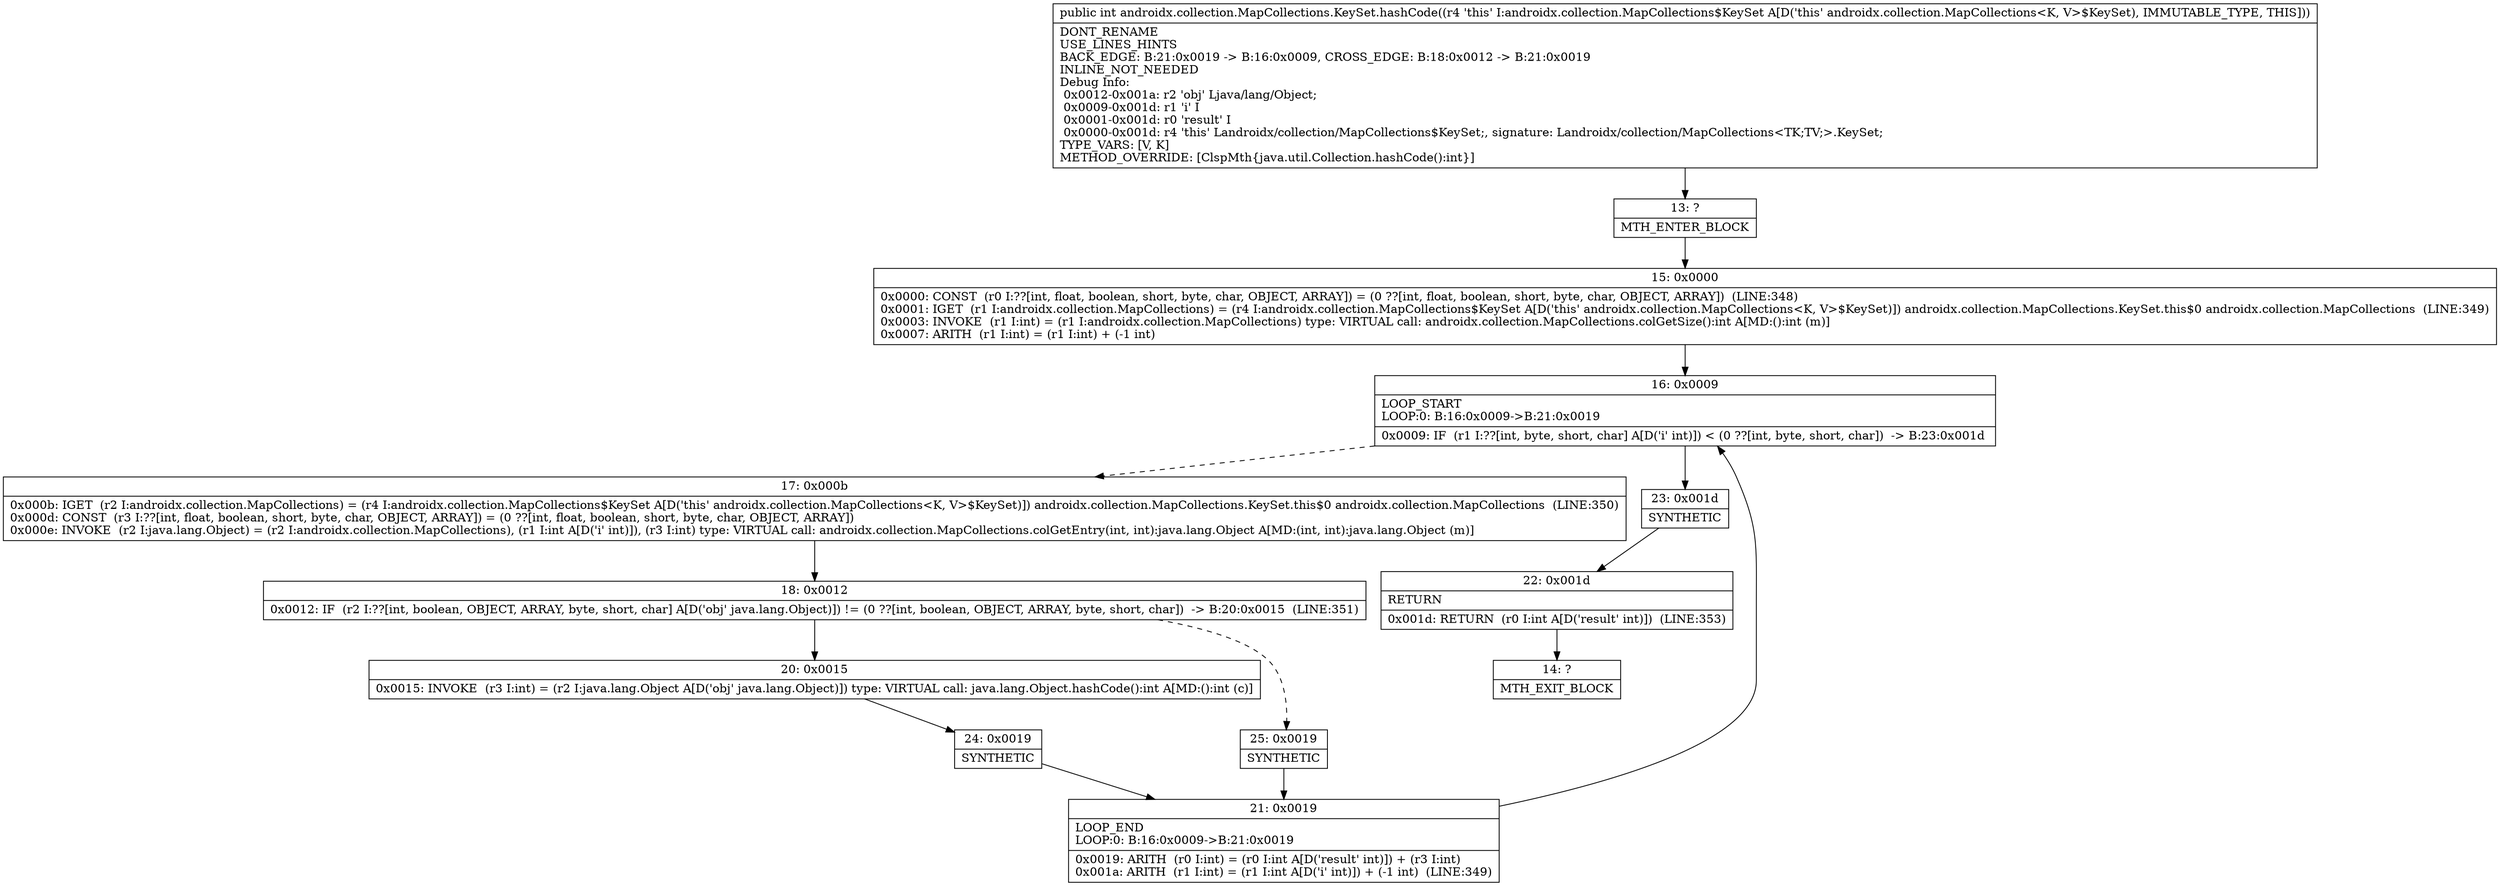 digraph "CFG forandroidx.collection.MapCollections.KeySet.hashCode()I" {
Node_13 [shape=record,label="{13\:\ ?|MTH_ENTER_BLOCK\l}"];
Node_15 [shape=record,label="{15\:\ 0x0000|0x0000: CONST  (r0 I:??[int, float, boolean, short, byte, char, OBJECT, ARRAY]) = (0 ??[int, float, boolean, short, byte, char, OBJECT, ARRAY])  (LINE:348)\l0x0001: IGET  (r1 I:androidx.collection.MapCollections) = (r4 I:androidx.collection.MapCollections$KeySet A[D('this' androidx.collection.MapCollections\<K, V\>$KeySet)]) androidx.collection.MapCollections.KeySet.this$0 androidx.collection.MapCollections  (LINE:349)\l0x0003: INVOKE  (r1 I:int) = (r1 I:androidx.collection.MapCollections) type: VIRTUAL call: androidx.collection.MapCollections.colGetSize():int A[MD:():int (m)]\l0x0007: ARITH  (r1 I:int) = (r1 I:int) + (\-1 int) \l}"];
Node_16 [shape=record,label="{16\:\ 0x0009|LOOP_START\lLOOP:0: B:16:0x0009\-\>B:21:0x0019\l|0x0009: IF  (r1 I:??[int, byte, short, char] A[D('i' int)]) \< (0 ??[int, byte, short, char])  \-\> B:23:0x001d \l}"];
Node_17 [shape=record,label="{17\:\ 0x000b|0x000b: IGET  (r2 I:androidx.collection.MapCollections) = (r4 I:androidx.collection.MapCollections$KeySet A[D('this' androidx.collection.MapCollections\<K, V\>$KeySet)]) androidx.collection.MapCollections.KeySet.this$0 androidx.collection.MapCollections  (LINE:350)\l0x000d: CONST  (r3 I:??[int, float, boolean, short, byte, char, OBJECT, ARRAY]) = (0 ??[int, float, boolean, short, byte, char, OBJECT, ARRAY]) \l0x000e: INVOKE  (r2 I:java.lang.Object) = (r2 I:androidx.collection.MapCollections), (r1 I:int A[D('i' int)]), (r3 I:int) type: VIRTUAL call: androidx.collection.MapCollections.colGetEntry(int, int):java.lang.Object A[MD:(int, int):java.lang.Object (m)]\l}"];
Node_18 [shape=record,label="{18\:\ 0x0012|0x0012: IF  (r2 I:??[int, boolean, OBJECT, ARRAY, byte, short, char] A[D('obj' java.lang.Object)]) != (0 ??[int, boolean, OBJECT, ARRAY, byte, short, char])  \-\> B:20:0x0015  (LINE:351)\l}"];
Node_20 [shape=record,label="{20\:\ 0x0015|0x0015: INVOKE  (r3 I:int) = (r2 I:java.lang.Object A[D('obj' java.lang.Object)]) type: VIRTUAL call: java.lang.Object.hashCode():int A[MD:():int (c)]\l}"];
Node_24 [shape=record,label="{24\:\ 0x0019|SYNTHETIC\l}"];
Node_21 [shape=record,label="{21\:\ 0x0019|LOOP_END\lLOOP:0: B:16:0x0009\-\>B:21:0x0019\l|0x0019: ARITH  (r0 I:int) = (r0 I:int A[D('result' int)]) + (r3 I:int) \l0x001a: ARITH  (r1 I:int) = (r1 I:int A[D('i' int)]) + (\-1 int)  (LINE:349)\l}"];
Node_25 [shape=record,label="{25\:\ 0x0019|SYNTHETIC\l}"];
Node_23 [shape=record,label="{23\:\ 0x001d|SYNTHETIC\l}"];
Node_22 [shape=record,label="{22\:\ 0x001d|RETURN\l|0x001d: RETURN  (r0 I:int A[D('result' int)])  (LINE:353)\l}"];
Node_14 [shape=record,label="{14\:\ ?|MTH_EXIT_BLOCK\l}"];
MethodNode[shape=record,label="{public int androidx.collection.MapCollections.KeySet.hashCode((r4 'this' I:androidx.collection.MapCollections$KeySet A[D('this' androidx.collection.MapCollections\<K, V\>$KeySet), IMMUTABLE_TYPE, THIS]))  | DONT_RENAME\lUSE_LINES_HINTS\lBACK_EDGE: B:21:0x0019 \-\> B:16:0x0009, CROSS_EDGE: B:18:0x0012 \-\> B:21:0x0019\lINLINE_NOT_NEEDED\lDebug Info:\l  0x0012\-0x001a: r2 'obj' Ljava\/lang\/Object;\l  0x0009\-0x001d: r1 'i' I\l  0x0001\-0x001d: r0 'result' I\l  0x0000\-0x001d: r4 'this' Landroidx\/collection\/MapCollections$KeySet;, signature: Landroidx\/collection\/MapCollections\<TK;TV;\>.KeySet;\lTYPE_VARS: [V, K]\lMETHOD_OVERRIDE: [ClspMth\{java.util.Collection.hashCode():int\}]\l}"];
MethodNode -> Node_13;Node_13 -> Node_15;
Node_15 -> Node_16;
Node_16 -> Node_17[style=dashed];
Node_16 -> Node_23;
Node_17 -> Node_18;
Node_18 -> Node_20;
Node_18 -> Node_25[style=dashed];
Node_20 -> Node_24;
Node_24 -> Node_21;
Node_21 -> Node_16;
Node_25 -> Node_21;
Node_23 -> Node_22;
Node_22 -> Node_14;
}

